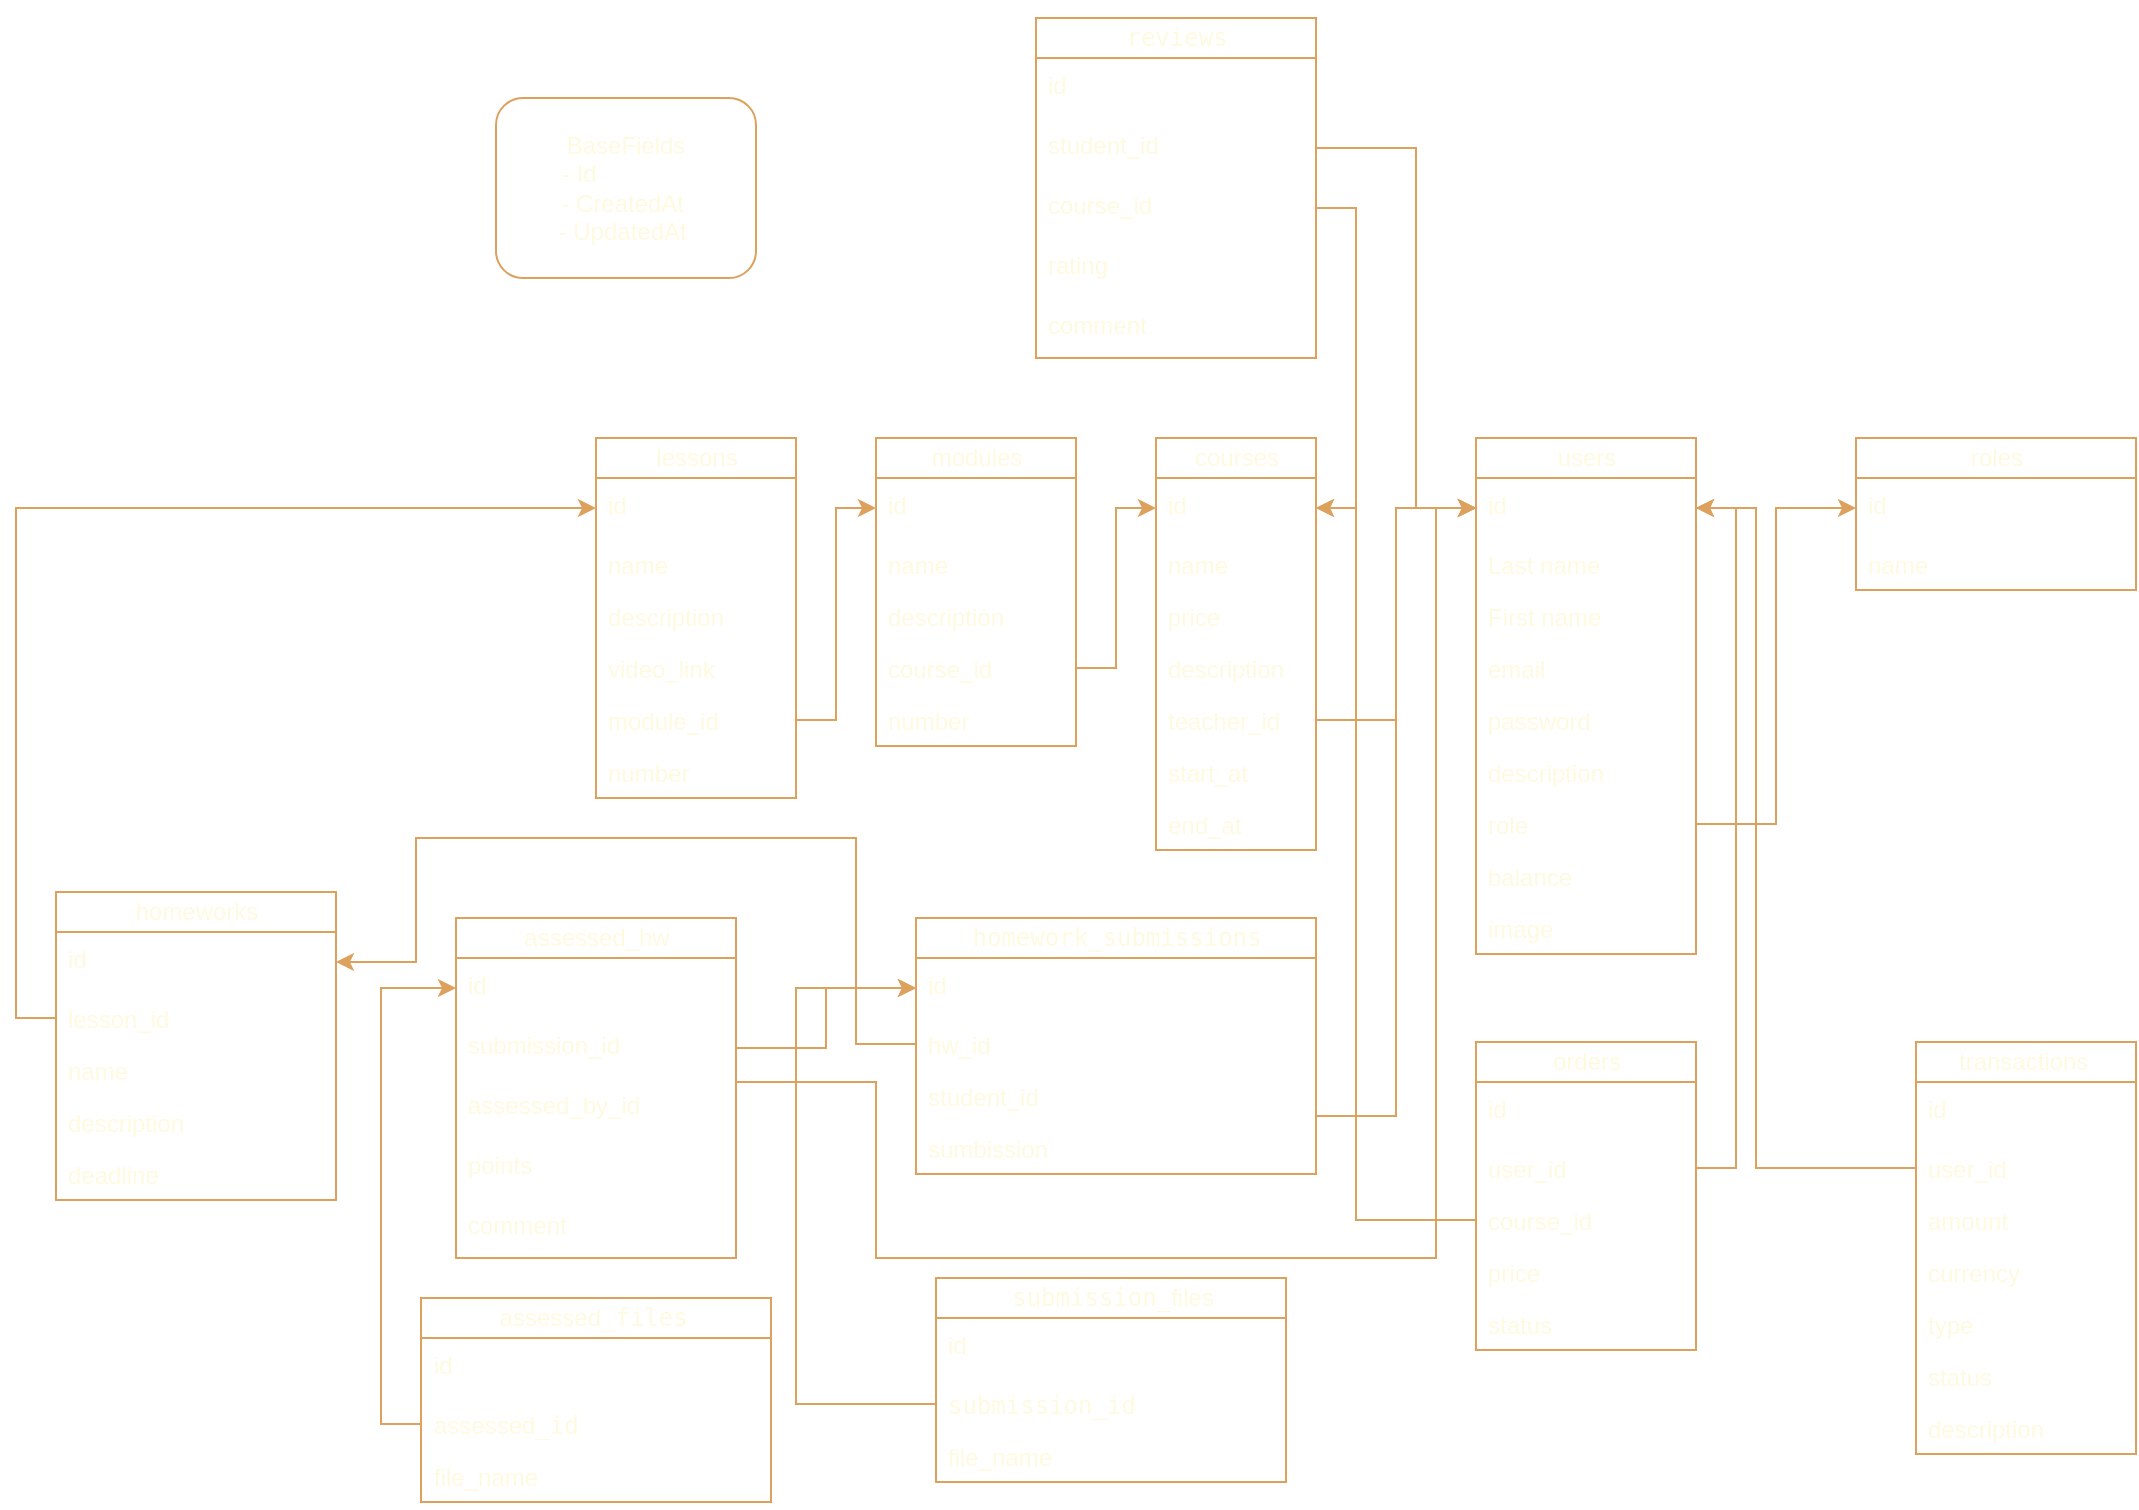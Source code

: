 <mxfile version="27.0.5">
  <diagram name="Страница — 1" id="Rzo609bJXDnjy802Scov">
    <mxGraphModel dx="1426" dy="849" grid="1" gridSize="10" guides="1" tooltips="1" connect="1" arrows="1" fold="1" page="1" pageScale="1" pageWidth="3300" pageHeight="4681" background="none" math="0" shadow="0">
      <root>
        <mxCell id="0" />
        <mxCell id="1" parent="0" />
        <mxCell id="jODI6DHRUSTKKwbDd7Hk-31" value="users" style="swimlane;fontStyle=0;childLayout=stackLayout;horizontal=1;startSize=20;fillColor=none;horizontalStack=0;resizeParent=1;resizeParentMax=0;resizeLast=0;collapsible=1;marginBottom=0;html=1;labelBackgroundColor=none;strokeColor=#DDA15E;fontColor=#FEFAE0;" parent="1" vertex="1">
          <mxGeometry x="830" y="270" width="110" height="258" as="geometry" />
        </mxCell>
        <mxCell id="jODI6DHRUSTKKwbDd7Hk-48" value="id" style="text;strokeColor=none;fillColor=none;align=left;verticalAlign=top;spacingLeft=4;spacingRight=4;overflow=hidden;rotatable=0;points=[[0,0.5],[1,0.5]];portConstraint=eastwest;whiteSpace=wrap;html=1;labelBackgroundColor=none;fontColor=#FEFAE0;" parent="jODI6DHRUSTKKwbDd7Hk-31" vertex="1">
          <mxGeometry y="20" width="110" height="30" as="geometry" />
        </mxCell>
        <mxCell id="jODI6DHRUSTKKwbDd7Hk-33" value="Last name" style="text;strokeColor=none;fillColor=none;align=left;verticalAlign=top;spacingLeft=4;spacingRight=4;overflow=hidden;rotatable=0;points=[[0,0.5],[1,0.5]];portConstraint=eastwest;whiteSpace=wrap;html=1;labelBackgroundColor=none;fontColor=#FEFAE0;" parent="jODI6DHRUSTKKwbDd7Hk-31" vertex="1">
          <mxGeometry y="50" width="110" height="26" as="geometry" />
        </mxCell>
        <mxCell id="jODI6DHRUSTKKwbDd7Hk-32" value="First name" style="text;strokeColor=none;fillColor=none;align=left;verticalAlign=top;spacingLeft=4;spacingRight=4;overflow=hidden;rotatable=0;points=[[0,0.5],[1,0.5]];portConstraint=eastwest;whiteSpace=wrap;html=1;labelBackgroundColor=none;fontColor=#FEFAE0;" parent="jODI6DHRUSTKKwbDd7Hk-31" vertex="1">
          <mxGeometry y="76" width="110" height="26" as="geometry" />
        </mxCell>
        <mxCell id="jODI6DHRUSTKKwbDd7Hk-43" value="email" style="text;strokeColor=none;fillColor=none;align=left;verticalAlign=top;spacingLeft=4;spacingRight=4;overflow=hidden;rotatable=0;points=[[0,0.5],[1,0.5]];portConstraint=eastwest;whiteSpace=wrap;html=1;labelBackgroundColor=none;fontColor=#FEFAE0;" parent="jODI6DHRUSTKKwbDd7Hk-31" vertex="1">
          <mxGeometry y="102" width="110" height="26" as="geometry" />
        </mxCell>
        <mxCell id="jODI6DHRUSTKKwbDd7Hk-44" value="password" style="text;strokeColor=none;fillColor=none;align=left;verticalAlign=top;spacingLeft=4;spacingRight=4;overflow=hidden;rotatable=0;points=[[0,0.5],[1,0.5]];portConstraint=eastwest;whiteSpace=wrap;html=1;labelBackgroundColor=none;fontColor=#FEFAE0;" parent="jODI6DHRUSTKKwbDd7Hk-31" vertex="1">
          <mxGeometry y="128" width="110" height="26" as="geometry" />
        </mxCell>
        <mxCell id="jODI6DHRUSTKKwbDd7Hk-34" value="description" style="text;strokeColor=none;fillColor=none;align=left;verticalAlign=top;spacingLeft=4;spacingRight=4;overflow=hidden;rotatable=0;points=[[0,0.5],[1,0.5]];portConstraint=eastwest;whiteSpace=wrap;html=1;labelBackgroundColor=none;fontColor=#FEFAE0;" parent="jODI6DHRUSTKKwbDd7Hk-31" vertex="1">
          <mxGeometry y="154" width="110" height="26" as="geometry" />
        </mxCell>
        <mxCell id="jODI6DHRUSTKKwbDd7Hk-76" value="role" style="text;strokeColor=none;fillColor=none;align=left;verticalAlign=top;spacingLeft=4;spacingRight=4;overflow=hidden;rotatable=0;points=[[0,0.5],[1,0.5]];portConstraint=eastwest;whiteSpace=wrap;html=1;labelBackgroundColor=none;fontColor=#FEFAE0;" parent="jODI6DHRUSTKKwbDd7Hk-31" vertex="1">
          <mxGeometry y="180" width="110" height="26" as="geometry" />
        </mxCell>
        <mxCell id="6q7gE1WlEavFfcoU3s-2-2" value="balance" style="text;strokeColor=none;fillColor=none;align=left;verticalAlign=top;spacingLeft=4;spacingRight=4;overflow=hidden;rotatable=0;points=[[0,0.5],[1,0.5]];portConstraint=eastwest;whiteSpace=wrap;html=1;labelBackgroundColor=none;fontColor=#FEFAE0;" vertex="1" parent="jODI6DHRUSTKKwbDd7Hk-31">
          <mxGeometry y="206" width="110" height="26" as="geometry" />
        </mxCell>
        <mxCell id="jODI6DHRUSTKKwbDd7Hk-35" value="image" style="text;strokeColor=none;fillColor=none;align=left;verticalAlign=top;spacingLeft=4;spacingRight=4;overflow=hidden;rotatable=0;points=[[0,0.5],[1,0.5]];portConstraint=eastwest;whiteSpace=wrap;html=1;labelBackgroundColor=none;fontColor=#FEFAE0;" parent="jODI6DHRUSTKKwbDd7Hk-31" vertex="1">
          <mxGeometry y="232" width="110" height="26" as="geometry" />
        </mxCell>
        <mxCell id="jODI6DHRUSTKKwbDd7Hk-50" value="courses" style="swimlane;fontStyle=0;childLayout=stackLayout;horizontal=1;startSize=20;fillColor=none;horizontalStack=0;resizeParent=1;resizeParentMax=0;resizeLast=0;collapsible=1;marginBottom=0;html=1;labelBackgroundColor=none;strokeColor=#DDA15E;fontColor=#FEFAE0;" parent="1" vertex="1">
          <mxGeometry x="670" y="270" width="80" height="206" as="geometry" />
        </mxCell>
        <mxCell id="jODI6DHRUSTKKwbDd7Hk-51" value="id" style="text;strokeColor=none;fillColor=none;align=left;verticalAlign=top;spacingLeft=4;spacingRight=4;overflow=hidden;rotatable=0;points=[[0,0.5],[1,0.5]];portConstraint=eastwest;whiteSpace=wrap;html=1;labelBackgroundColor=none;fontColor=#FEFAE0;" parent="jODI6DHRUSTKKwbDd7Hk-50" vertex="1">
          <mxGeometry y="20" width="80" height="30" as="geometry" />
        </mxCell>
        <mxCell id="jODI6DHRUSTKKwbDd7Hk-67" value="name" style="text;strokeColor=none;fillColor=none;align=left;verticalAlign=top;spacingLeft=4;spacingRight=4;overflow=hidden;rotatable=0;points=[[0,0.5],[1,0.5]];portConstraint=eastwest;whiteSpace=wrap;html=1;labelBackgroundColor=none;fontColor=#FEFAE0;" parent="jODI6DHRUSTKKwbDd7Hk-50" vertex="1">
          <mxGeometry y="50" width="80" height="26" as="geometry" />
        </mxCell>
        <mxCell id="jODI6DHRUSTKKwbDd7Hk-66" value="price" style="text;strokeColor=none;fillColor=none;align=left;verticalAlign=top;spacingLeft=4;spacingRight=4;overflow=hidden;rotatable=0;points=[[0,0.5],[1,0.5]];portConstraint=eastwest;whiteSpace=wrap;html=1;labelBackgroundColor=none;fontColor=#FEFAE0;" parent="jODI6DHRUSTKKwbDd7Hk-50" vertex="1">
          <mxGeometry y="76" width="80" height="26" as="geometry" />
        </mxCell>
        <mxCell id="jODI6DHRUSTKKwbDd7Hk-77" value="description" style="text;strokeColor=none;fillColor=none;align=left;verticalAlign=top;spacingLeft=4;spacingRight=4;overflow=hidden;rotatable=0;points=[[0,0.5],[1,0.5]];portConstraint=eastwest;whiteSpace=wrap;html=1;labelBackgroundColor=none;fontColor=#FEFAE0;" parent="jODI6DHRUSTKKwbDd7Hk-50" vertex="1">
          <mxGeometry y="102" width="80" height="26" as="geometry" />
        </mxCell>
        <mxCell id="jODI6DHRUSTKKwbDd7Hk-68" value="teacher_id" style="text;strokeColor=none;fillColor=none;align=left;verticalAlign=top;spacingLeft=4;spacingRight=4;overflow=hidden;rotatable=0;points=[[0,0.5],[1,0.5]];portConstraint=eastwest;whiteSpace=wrap;html=1;labelBackgroundColor=none;fontColor=#FEFAE0;" parent="jODI6DHRUSTKKwbDd7Hk-50" vertex="1">
          <mxGeometry y="128" width="80" height="26" as="geometry" />
        </mxCell>
        <mxCell id="jODI6DHRUSTKKwbDd7Hk-128" value="start_at" style="text;strokeColor=none;fillColor=none;align=left;verticalAlign=top;spacingLeft=4;spacingRight=4;overflow=hidden;rotatable=0;points=[[0,0.5],[1,0.5]];portConstraint=eastwest;whiteSpace=wrap;html=1;labelBackgroundColor=none;fontColor=#FEFAE0;" parent="jODI6DHRUSTKKwbDd7Hk-50" vertex="1">
          <mxGeometry y="154" width="80" height="26" as="geometry" />
        </mxCell>
        <mxCell id="jODI6DHRUSTKKwbDd7Hk-129" value="end_at" style="text;strokeColor=none;fillColor=none;align=left;verticalAlign=top;spacingLeft=4;spacingRight=4;overflow=hidden;rotatable=0;points=[[0,0.5],[1,0.5]];portConstraint=eastwest;whiteSpace=wrap;html=1;labelBackgroundColor=none;fontColor=#FEFAE0;" parent="jODI6DHRUSTKKwbDd7Hk-50" vertex="1">
          <mxGeometry y="180" width="80" height="26" as="geometry" />
        </mxCell>
        <mxCell id="jODI6DHRUSTKKwbDd7Hk-59" value="assessed_hw" style="swimlane;fontStyle=0;childLayout=stackLayout;horizontal=1;startSize=20;fillColor=none;horizontalStack=0;resizeParent=1;resizeParentMax=0;resizeLast=0;collapsible=1;marginBottom=0;html=1;labelBackgroundColor=none;strokeColor=#DDA15E;fontColor=#FEFAE0;" parent="1" vertex="1">
          <mxGeometry x="320" y="510" width="140" height="170" as="geometry" />
        </mxCell>
        <mxCell id="jODI6DHRUSTKKwbDd7Hk-60" value="id" style="text;strokeColor=none;fillColor=none;align=left;verticalAlign=top;spacingLeft=4;spacingRight=4;overflow=hidden;rotatable=0;points=[[0,0.5],[1,0.5]];portConstraint=eastwest;whiteSpace=wrap;html=1;labelBackgroundColor=none;fontColor=#FEFAE0;" parent="jODI6DHRUSTKKwbDd7Hk-59" vertex="1">
          <mxGeometry y="20" width="140" height="30" as="geometry" />
        </mxCell>
        <mxCell id="jODI6DHRUSTKKwbDd7Hk-122" value="submission_id" style="text;strokeColor=none;fillColor=none;align=left;verticalAlign=top;spacingLeft=4;spacingRight=4;overflow=hidden;rotatable=0;points=[[0,0.5],[1,0.5]];portConstraint=eastwest;whiteSpace=wrap;html=1;labelBackgroundColor=none;fontColor=#FEFAE0;" parent="jODI6DHRUSTKKwbDd7Hk-59" vertex="1">
          <mxGeometry y="50" width="140" height="30" as="geometry" />
        </mxCell>
        <mxCell id="jODI6DHRUSTKKwbDd7Hk-123" value="assessed_by_id" style="text;strokeColor=none;fillColor=none;align=left;verticalAlign=top;spacingLeft=4;spacingRight=4;overflow=hidden;rotatable=0;points=[[0,0.5],[1,0.5]];portConstraint=eastwest;whiteSpace=wrap;html=1;labelBackgroundColor=none;fontColor=#FEFAE0;" parent="jODI6DHRUSTKKwbDd7Hk-59" vertex="1">
          <mxGeometry y="80" width="140" height="30" as="geometry" />
        </mxCell>
        <mxCell id="jODI6DHRUSTKKwbDd7Hk-124" value="points" style="text;strokeColor=none;fillColor=none;align=left;verticalAlign=top;spacingLeft=4;spacingRight=4;overflow=hidden;rotatable=0;points=[[0,0.5],[1,0.5]];portConstraint=eastwest;whiteSpace=wrap;html=1;labelBackgroundColor=none;fontColor=#FEFAE0;" parent="jODI6DHRUSTKKwbDd7Hk-59" vertex="1">
          <mxGeometry y="110" width="140" height="30" as="geometry" />
        </mxCell>
        <mxCell id="jODI6DHRUSTKKwbDd7Hk-125" value="comment" style="text;strokeColor=none;fillColor=none;align=left;verticalAlign=top;spacingLeft=4;spacingRight=4;overflow=hidden;rotatable=0;points=[[0,0.5],[1,0.5]];portConstraint=eastwest;whiteSpace=wrap;html=1;labelBackgroundColor=none;fontColor=#FEFAE0;" parent="jODI6DHRUSTKKwbDd7Hk-59" vertex="1">
          <mxGeometry y="140" width="140" height="30" as="geometry" />
        </mxCell>
        <mxCell id="jODI6DHRUSTKKwbDd7Hk-78" value="modules" style="swimlane;fontStyle=0;childLayout=stackLayout;horizontal=1;startSize=20;fillColor=none;horizontalStack=0;resizeParent=1;resizeParentMax=0;resizeLast=0;collapsible=1;marginBottom=0;html=1;labelBackgroundColor=none;strokeColor=#DDA15E;fontColor=#FEFAE0;" parent="1" vertex="1">
          <mxGeometry x="530" y="270" width="100" height="154" as="geometry" />
        </mxCell>
        <mxCell id="jODI6DHRUSTKKwbDd7Hk-79" value="id" style="text;strokeColor=none;fillColor=none;align=left;verticalAlign=top;spacingLeft=4;spacingRight=4;overflow=hidden;rotatable=0;points=[[0,0.5],[1,0.5]];portConstraint=eastwest;whiteSpace=wrap;html=1;labelBackgroundColor=none;fontColor=#FEFAE0;" parent="jODI6DHRUSTKKwbDd7Hk-78" vertex="1">
          <mxGeometry y="20" width="100" height="30" as="geometry" />
        </mxCell>
        <mxCell id="jODI6DHRUSTKKwbDd7Hk-75" value="name" style="text;strokeColor=none;fillColor=none;align=left;verticalAlign=top;spacingLeft=4;spacingRight=4;overflow=hidden;rotatable=0;points=[[0,0.5],[1,0.5]];portConstraint=eastwest;whiteSpace=wrap;html=1;labelBackgroundColor=none;fontColor=#FEFAE0;" parent="jODI6DHRUSTKKwbDd7Hk-78" vertex="1">
          <mxGeometry y="50" width="100" height="26" as="geometry" />
        </mxCell>
        <mxCell id="jODI6DHRUSTKKwbDd7Hk-84" value="description" style="text;strokeColor=none;fillColor=none;align=left;verticalAlign=top;spacingLeft=4;spacingRight=4;overflow=hidden;rotatable=0;points=[[0,0.5],[1,0.5]];portConstraint=eastwest;whiteSpace=wrap;html=1;labelBackgroundColor=none;fontColor=#FEFAE0;" parent="jODI6DHRUSTKKwbDd7Hk-78" vertex="1">
          <mxGeometry y="76" width="100" height="26" as="geometry" />
        </mxCell>
        <mxCell id="jODI6DHRUSTKKwbDd7Hk-74" value="course_id" style="text;strokeColor=none;fillColor=none;align=left;verticalAlign=top;spacingLeft=4;spacingRight=4;overflow=hidden;rotatable=0;points=[[0,0.5],[1,0.5]];portConstraint=eastwest;whiteSpace=wrap;html=1;labelBackgroundColor=none;fontColor=#FEFAE0;" parent="jODI6DHRUSTKKwbDd7Hk-78" vertex="1">
          <mxGeometry y="102" width="100" height="26" as="geometry" />
        </mxCell>
        <mxCell id="jODI6DHRUSTKKwbDd7Hk-65" value="number" style="text;strokeColor=none;fillColor=none;align=left;verticalAlign=top;spacingLeft=4;spacingRight=4;overflow=hidden;rotatable=0;points=[[0,0.5],[1,0.5]];portConstraint=eastwest;whiteSpace=wrap;html=1;labelBackgroundColor=none;fontColor=#FEFAE0;" parent="jODI6DHRUSTKKwbDd7Hk-78" vertex="1">
          <mxGeometry y="128" width="100" height="26" as="geometry" />
        </mxCell>
        <mxCell id="jODI6DHRUSTKKwbDd7Hk-82" value="orders" style="swimlane;fontStyle=0;childLayout=stackLayout;horizontal=1;startSize=20;fillColor=none;horizontalStack=0;resizeParent=1;resizeParentMax=0;resizeLast=0;collapsible=1;marginBottom=0;html=1;labelBackgroundColor=none;strokeColor=#DDA15E;fontColor=#FEFAE0;" parent="1" vertex="1">
          <mxGeometry x="830" y="572" width="110" height="154" as="geometry" />
        </mxCell>
        <mxCell id="jODI6DHRUSTKKwbDd7Hk-83" value="id" style="text;strokeColor=none;fillColor=none;align=left;verticalAlign=top;spacingLeft=4;spacingRight=4;overflow=hidden;rotatable=0;points=[[0,0.5],[1,0.5]];portConstraint=eastwest;whiteSpace=wrap;html=1;labelBackgroundColor=none;fontColor=#FEFAE0;" parent="jODI6DHRUSTKKwbDd7Hk-82" vertex="1">
          <mxGeometry y="20" width="110" height="30" as="geometry" />
        </mxCell>
        <mxCell id="jODI6DHRUSTKKwbDd7Hk-62" value="user_id" style="text;strokeColor=none;fillColor=none;align=left;verticalAlign=top;spacingLeft=4;spacingRight=4;overflow=hidden;rotatable=0;points=[[0,0.5],[1,0.5]];portConstraint=eastwest;whiteSpace=wrap;html=1;labelBackgroundColor=none;fontColor=#FEFAE0;" parent="jODI6DHRUSTKKwbDd7Hk-82" vertex="1">
          <mxGeometry y="50" width="110" height="26" as="geometry" />
        </mxCell>
        <mxCell id="6q7gE1WlEavFfcoU3s-2-28" value="course_id" style="text;strokeColor=none;fillColor=none;align=left;verticalAlign=top;spacingLeft=4;spacingRight=4;overflow=hidden;rotatable=0;points=[[0,0.5],[1,0.5]];portConstraint=eastwest;whiteSpace=wrap;html=1;labelBackgroundColor=none;fontColor=#FEFAE0;" vertex="1" parent="jODI6DHRUSTKKwbDd7Hk-82">
          <mxGeometry y="76" width="110" height="26" as="geometry" />
        </mxCell>
        <mxCell id="jODI6DHRUSTKKwbDd7Hk-69" value="price" style="text;strokeColor=none;fillColor=none;align=left;verticalAlign=top;spacingLeft=4;spacingRight=4;overflow=hidden;rotatable=0;points=[[0,0.5],[1,0.5]];portConstraint=eastwest;whiteSpace=wrap;html=1;labelBackgroundColor=none;fontColor=#FEFAE0;" parent="jODI6DHRUSTKKwbDd7Hk-82" vertex="1">
          <mxGeometry y="102" width="110" height="26" as="geometry" />
        </mxCell>
        <mxCell id="6q7gE1WlEavFfcoU3s-2-29" value="status" style="text;strokeColor=none;fillColor=none;align=left;verticalAlign=top;spacingLeft=4;spacingRight=4;overflow=hidden;rotatable=0;points=[[0,0.5],[1,0.5]];portConstraint=eastwest;whiteSpace=wrap;html=1;labelBackgroundColor=none;fontColor=#FEFAE0;" vertex="1" parent="jODI6DHRUSTKKwbDd7Hk-82">
          <mxGeometry y="128" width="110" height="26" as="geometry" />
        </mxCell>
        <mxCell id="jODI6DHRUSTKKwbDd7Hk-85" value="lessons" style="swimlane;fontStyle=0;childLayout=stackLayout;horizontal=1;startSize=20;fillColor=none;horizontalStack=0;resizeParent=1;resizeParentMax=0;resizeLast=0;collapsible=1;marginBottom=0;html=1;labelBackgroundColor=none;strokeColor=#DDA15E;fontColor=#FEFAE0;" parent="1" vertex="1">
          <mxGeometry x="390" y="270" width="100" height="180" as="geometry" />
        </mxCell>
        <mxCell id="jODI6DHRUSTKKwbDd7Hk-86" value="id" style="text;strokeColor=none;fillColor=none;align=left;verticalAlign=top;spacingLeft=4;spacingRight=4;overflow=hidden;rotatable=0;points=[[0,0.5],[1,0.5]];portConstraint=eastwest;whiteSpace=wrap;html=1;labelBackgroundColor=none;fontColor=#FEFAE0;" parent="jODI6DHRUSTKKwbDd7Hk-85" vertex="1">
          <mxGeometry y="20" width="100" height="30" as="geometry" />
        </mxCell>
        <mxCell id="jODI6DHRUSTKKwbDd7Hk-64" value="name" style="text;strokeColor=none;fillColor=none;align=left;verticalAlign=top;spacingLeft=4;spacingRight=4;overflow=hidden;rotatable=0;points=[[0,0.5],[1,0.5]];portConstraint=eastwest;whiteSpace=wrap;html=1;labelBackgroundColor=none;fontColor=#FEFAE0;" parent="jODI6DHRUSTKKwbDd7Hk-85" vertex="1">
          <mxGeometry y="50" width="100" height="26" as="geometry" />
        </mxCell>
        <mxCell id="jODI6DHRUSTKKwbDd7Hk-73" value="description" style="text;strokeColor=none;fillColor=none;align=left;verticalAlign=top;spacingLeft=4;spacingRight=4;overflow=hidden;rotatable=0;points=[[0,0.5],[1,0.5]];portConstraint=eastwest;whiteSpace=wrap;html=1;labelBackgroundColor=none;fontColor=#FEFAE0;" parent="jODI6DHRUSTKKwbDd7Hk-85" vertex="1">
          <mxGeometry y="76" width="100" height="26" as="geometry" />
        </mxCell>
        <mxCell id="jODI6DHRUSTKKwbDd7Hk-70" value="video_link" style="text;strokeColor=none;fillColor=none;align=left;verticalAlign=top;spacingLeft=4;spacingRight=4;overflow=hidden;rotatable=0;points=[[0,0.5],[1,0.5]];portConstraint=eastwest;whiteSpace=wrap;html=1;labelBackgroundColor=none;fontColor=#FEFAE0;" parent="jODI6DHRUSTKKwbDd7Hk-85" vertex="1">
          <mxGeometry y="102" width="100" height="26" as="geometry" />
        </mxCell>
        <mxCell id="jODI6DHRUSTKKwbDd7Hk-63" value="module_id" style="text;strokeColor=none;fillColor=none;align=left;verticalAlign=top;spacingLeft=4;spacingRight=4;overflow=hidden;rotatable=0;points=[[0,0.5],[1,0.5]];portConstraint=eastwest;whiteSpace=wrap;html=1;labelBackgroundColor=none;fontColor=#FEFAE0;" parent="jODI6DHRUSTKKwbDd7Hk-85" vertex="1">
          <mxGeometry y="128" width="100" height="26" as="geometry" />
        </mxCell>
        <mxCell id="jODI6DHRUSTKKwbDd7Hk-138" value="number" style="text;strokeColor=none;fillColor=none;align=left;verticalAlign=top;spacingLeft=4;spacingRight=4;overflow=hidden;rotatable=0;points=[[0,0.5],[1,0.5]];portConstraint=eastwest;whiteSpace=wrap;html=1;labelBackgroundColor=none;fontColor=#FEFAE0;" parent="jODI6DHRUSTKKwbDd7Hk-85" vertex="1">
          <mxGeometry y="154" width="100" height="26" as="geometry" />
        </mxCell>
        <mxCell id="jODI6DHRUSTKKwbDd7Hk-87" value="roles" style="swimlane;fontStyle=0;childLayout=stackLayout;horizontal=1;startSize=20;fillColor=none;horizontalStack=0;resizeParent=1;resizeParentMax=0;resizeLast=0;collapsible=1;marginBottom=0;html=1;labelBackgroundColor=none;strokeColor=#DDA15E;fontColor=#FEFAE0;" parent="1" vertex="1">
          <mxGeometry x="1020" y="270" width="140" height="76" as="geometry" />
        </mxCell>
        <mxCell id="jODI6DHRUSTKKwbDd7Hk-88" value="id" style="text;strokeColor=none;fillColor=none;align=left;verticalAlign=top;spacingLeft=4;spacingRight=4;overflow=hidden;rotatable=0;points=[[0,0.5],[1,0.5]];portConstraint=eastwest;whiteSpace=wrap;html=1;labelBackgroundColor=none;fontColor=#FEFAE0;" parent="jODI6DHRUSTKKwbDd7Hk-87" vertex="1">
          <mxGeometry y="20" width="140" height="30" as="geometry" />
        </mxCell>
        <mxCell id="jODI6DHRUSTKKwbDd7Hk-72" value="name" style="text;strokeColor=none;fillColor=none;align=left;verticalAlign=top;spacingLeft=4;spacingRight=4;overflow=hidden;rotatable=0;points=[[0,0.5],[1,0.5]];portConstraint=eastwest;whiteSpace=wrap;html=1;labelBackgroundColor=none;fontColor=#FEFAE0;" parent="jODI6DHRUSTKKwbDd7Hk-87" vertex="1">
          <mxGeometry y="50" width="140" height="26" as="geometry" />
        </mxCell>
        <mxCell id="jODI6DHRUSTKKwbDd7Hk-98" value="homeworks" style="swimlane;fontStyle=0;childLayout=stackLayout;horizontal=1;startSize=20;fillColor=none;horizontalStack=0;resizeParent=1;resizeParentMax=0;resizeLast=0;collapsible=1;marginBottom=0;html=1;labelBackgroundColor=none;strokeColor=#DDA15E;fontColor=#FEFAE0;" parent="1" vertex="1">
          <mxGeometry x="120" y="497" width="140" height="154" as="geometry" />
        </mxCell>
        <mxCell id="jODI6DHRUSTKKwbDd7Hk-99" value="id" style="text;strokeColor=none;fillColor=none;align=left;verticalAlign=top;spacingLeft=4;spacingRight=4;overflow=hidden;rotatable=0;points=[[0,0.5],[1,0.5]];portConstraint=eastwest;whiteSpace=wrap;html=1;labelBackgroundColor=none;fontColor=#FEFAE0;" parent="jODI6DHRUSTKKwbDd7Hk-98" vertex="1">
          <mxGeometry y="20" width="140" height="30" as="geometry" />
        </mxCell>
        <mxCell id="jODI6DHRUSTKKwbDd7Hk-96" value="lesson_id" style="text;strokeColor=none;fillColor=none;align=left;verticalAlign=top;spacingLeft=4;spacingRight=4;overflow=hidden;rotatable=0;points=[[0,0.5],[1,0.5]];portConstraint=eastwest;whiteSpace=wrap;html=1;labelBackgroundColor=none;fontColor=#FEFAE0;" parent="jODI6DHRUSTKKwbDd7Hk-98" vertex="1">
          <mxGeometry y="50" width="140" height="26" as="geometry" />
        </mxCell>
        <mxCell id="jODI6DHRUSTKKwbDd7Hk-93" value="name" style="text;strokeColor=none;fillColor=none;align=left;verticalAlign=top;spacingLeft=4;spacingRight=4;overflow=hidden;rotatable=0;points=[[0,0.5],[1,0.5]];portConstraint=eastwest;whiteSpace=wrap;html=1;labelBackgroundColor=none;fontColor=#FEFAE0;" parent="jODI6DHRUSTKKwbDd7Hk-98" vertex="1">
          <mxGeometry y="76" width="140" height="26" as="geometry" />
        </mxCell>
        <mxCell id="jODI6DHRUSTKKwbDd7Hk-95" value="description" style="text;strokeColor=none;fillColor=none;align=left;verticalAlign=top;spacingLeft=4;spacingRight=4;overflow=hidden;rotatable=0;points=[[0,0.5],[1,0.5]];portConstraint=eastwest;whiteSpace=wrap;html=1;labelBackgroundColor=none;fontColor=#FEFAE0;" parent="jODI6DHRUSTKKwbDd7Hk-98" vertex="1">
          <mxGeometry y="102" width="140" height="26" as="geometry" />
        </mxCell>
        <mxCell id="jODI6DHRUSTKKwbDd7Hk-94" value="deadline" style="text;strokeColor=none;fillColor=none;align=left;verticalAlign=top;spacingLeft=4;spacingRight=4;overflow=hidden;rotatable=0;points=[[0,0.5],[1,0.5]];portConstraint=eastwest;whiteSpace=wrap;html=1;labelBackgroundColor=none;fontColor=#FEFAE0;" parent="jODI6DHRUSTKKwbDd7Hk-98" vertex="1">
          <mxGeometry y="128" width="140" height="26" as="geometry" />
        </mxCell>
        <mxCell id="jODI6DHRUSTKKwbDd7Hk-100" value="&lt;code data-end=&quot;1954&quot; data-start=&quot;1932&quot;&gt;homework_submissions&lt;/code&gt;" style="swimlane;fontStyle=0;childLayout=stackLayout;horizontal=1;startSize=20;fillColor=none;horizontalStack=0;resizeParent=1;resizeParentMax=0;resizeLast=0;collapsible=1;marginBottom=0;html=1;labelBackgroundColor=none;strokeColor=#DDA15E;fontColor=#FEFAE0;" parent="1" vertex="1">
          <mxGeometry x="550" y="510" width="200" height="128" as="geometry" />
        </mxCell>
        <mxCell id="jODI6DHRUSTKKwbDd7Hk-101" value="id" style="text;strokeColor=none;fillColor=none;align=left;verticalAlign=top;spacingLeft=4;spacingRight=4;overflow=hidden;rotatable=0;points=[[0,0.5],[1,0.5]];portConstraint=eastwest;whiteSpace=wrap;html=1;labelBackgroundColor=none;fontColor=#FEFAE0;" parent="jODI6DHRUSTKKwbDd7Hk-100" vertex="1">
          <mxGeometry y="20" width="200" height="30" as="geometry" />
        </mxCell>
        <mxCell id="jODI6DHRUSTKKwbDd7Hk-92" value="hw_id" style="text;strokeColor=none;fillColor=none;align=left;verticalAlign=top;spacingLeft=4;spacingRight=4;overflow=hidden;rotatable=0;points=[[0,0.5],[1,0.5]];portConstraint=eastwest;whiteSpace=wrap;html=1;labelBackgroundColor=none;fontColor=#FEFAE0;" parent="jODI6DHRUSTKKwbDd7Hk-100" vertex="1">
          <mxGeometry y="50" width="200" height="26" as="geometry" />
        </mxCell>
        <mxCell id="jODI6DHRUSTKKwbDd7Hk-61" value="student_id" style="text;strokeColor=none;fillColor=none;align=left;verticalAlign=top;spacingLeft=4;spacingRight=4;overflow=hidden;rotatable=0;points=[[0,0.5],[1,0.5]];portConstraint=eastwest;whiteSpace=wrap;html=1;labelBackgroundColor=none;fontColor=#FEFAE0;" parent="jODI6DHRUSTKKwbDd7Hk-100" vertex="1">
          <mxGeometry y="76" width="200" height="26" as="geometry" />
        </mxCell>
        <mxCell id="jODI6DHRUSTKKwbDd7Hk-117" value="sumbission" style="text;strokeColor=none;fillColor=none;align=left;verticalAlign=top;spacingLeft=4;spacingRight=4;overflow=hidden;rotatable=0;points=[[0,0.5],[1,0.5]];portConstraint=eastwest;whiteSpace=wrap;html=1;labelBackgroundColor=none;fontColor=#FEFAE0;" parent="jODI6DHRUSTKKwbDd7Hk-100" vertex="1">
          <mxGeometry y="102" width="200" height="26" as="geometry" />
        </mxCell>
        <mxCell id="jODI6DHRUSTKKwbDd7Hk-103" style="edgeStyle=orthogonalEdgeStyle;rounded=0;orthogonalLoop=1;jettySize=auto;html=1;entryX=0;entryY=0.5;entryDx=0;entryDy=0;strokeColor=#DDA15E;fontColor=default;fillColor=#BC6C25;labelBackgroundColor=none;" parent="1" source="jODI6DHRUSTKKwbDd7Hk-68" target="jODI6DHRUSTKKwbDd7Hk-48" edge="1">
          <mxGeometry relative="1" as="geometry" />
        </mxCell>
        <mxCell id="jODI6DHRUSTKKwbDd7Hk-104" style="edgeStyle=orthogonalEdgeStyle;rounded=0;orthogonalLoop=1;jettySize=auto;html=1;entryX=0;entryY=0.5;entryDx=0;entryDy=0;strokeColor=#DDA15E;fontColor=default;fillColor=#BC6C25;labelBackgroundColor=none;" parent="1" source="jODI6DHRUSTKKwbDd7Hk-74" target="jODI6DHRUSTKKwbDd7Hk-51" edge="1">
          <mxGeometry relative="1" as="geometry" />
        </mxCell>
        <mxCell id="jODI6DHRUSTKKwbDd7Hk-105" style="edgeStyle=orthogonalEdgeStyle;rounded=0;orthogonalLoop=1;jettySize=auto;html=1;entryX=0;entryY=0.5;entryDx=0;entryDy=0;strokeColor=#DDA15E;fontColor=default;fillColor=#BC6C25;labelBackgroundColor=none;" parent="1" source="jODI6DHRUSTKKwbDd7Hk-63" target="jODI6DHRUSTKKwbDd7Hk-79" edge="1">
          <mxGeometry relative="1" as="geometry" />
        </mxCell>
        <mxCell id="jODI6DHRUSTKKwbDd7Hk-106" style="edgeStyle=orthogonalEdgeStyle;rounded=0;orthogonalLoop=1;jettySize=auto;html=1;exitX=0;exitY=0.5;exitDx=0;exitDy=0;entryX=0;entryY=0.5;entryDx=0;entryDy=0;strokeColor=#DDA15E;fontColor=default;fillColor=#BC6C25;labelBackgroundColor=none;" parent="1" source="jODI6DHRUSTKKwbDd7Hk-96" target="jODI6DHRUSTKKwbDd7Hk-86" edge="1">
          <mxGeometry relative="1" as="geometry" />
        </mxCell>
        <mxCell id="jODI6DHRUSTKKwbDd7Hk-107" style="edgeStyle=orthogonalEdgeStyle;rounded=0;orthogonalLoop=1;jettySize=auto;html=1;exitX=0;exitY=0.5;exitDx=0;exitDy=0;entryX=1;entryY=0.5;entryDx=0;entryDy=0;strokeColor=#DDA15E;fontColor=default;fillColor=#BC6C25;labelBackgroundColor=none;" parent="1" source="jODI6DHRUSTKKwbDd7Hk-92" target="jODI6DHRUSTKKwbDd7Hk-99" edge="1">
          <mxGeometry relative="1" as="geometry">
            <Array as="points">
              <mxPoint x="520" y="573" />
              <mxPoint x="520" y="470" />
              <mxPoint x="300" y="470" />
              <mxPoint x="300" y="532" />
            </Array>
          </mxGeometry>
        </mxCell>
        <mxCell id="jODI6DHRUSTKKwbDd7Hk-108" style="edgeStyle=orthogonalEdgeStyle;rounded=0;orthogonalLoop=1;jettySize=auto;html=1;entryX=0;entryY=0.5;entryDx=0;entryDy=0;strokeColor=#DDA15E;fontColor=default;fillColor=#BC6C25;labelBackgroundColor=none;" parent="1" source="jODI6DHRUSTKKwbDd7Hk-61" target="jODI6DHRUSTKKwbDd7Hk-48" edge="1">
          <mxGeometry relative="1" as="geometry">
            <Array as="points">
              <mxPoint x="790" y="609" />
              <mxPoint x="790" y="305" />
            </Array>
          </mxGeometry>
        </mxCell>
        <mxCell id="jODI6DHRUSTKKwbDd7Hk-111" style="edgeStyle=orthogonalEdgeStyle;rounded=0;orthogonalLoop=1;jettySize=auto;html=1;entryX=1;entryY=0.5;entryDx=0;entryDy=0;strokeColor=#DDA15E;fontColor=default;fillColor=#BC6C25;labelBackgroundColor=none;exitX=0;exitY=0.5;exitDx=0;exitDy=0;" parent="1" source="6q7gE1WlEavFfcoU3s-2-28" target="jODI6DHRUSTKKwbDd7Hk-51" edge="1">
          <mxGeometry relative="1" as="geometry">
            <Array as="points">
              <mxPoint x="770" y="661" />
              <mxPoint x="770" y="305" />
            </Array>
          </mxGeometry>
        </mxCell>
        <mxCell id="jODI6DHRUSTKKwbDd7Hk-112" style="edgeStyle=orthogonalEdgeStyle;rounded=0;orthogonalLoop=1;jettySize=auto;html=1;entryX=1;entryY=0.5;entryDx=0;entryDy=0;strokeColor=#DDA15E;fontColor=default;fillColor=#BC6C25;labelBackgroundColor=none;" parent="1" source="jODI6DHRUSTKKwbDd7Hk-62" target="jODI6DHRUSTKKwbDd7Hk-48" edge="1">
          <mxGeometry relative="1" as="geometry">
            <Array as="points">
              <mxPoint x="960" y="635" />
              <mxPoint x="960" y="305" />
            </Array>
          </mxGeometry>
        </mxCell>
        <mxCell id="jODI6DHRUSTKKwbDd7Hk-126" style="edgeStyle=orthogonalEdgeStyle;rounded=0;orthogonalLoop=1;jettySize=auto;html=1;exitX=1;exitY=0.5;exitDx=0;exitDy=0;entryX=0;entryY=0.5;entryDx=0;entryDy=0;strokeColor=#DDA15E;fontColor=default;fillColor=#BC6C25;labelBackgroundColor=none;" parent="1" source="jODI6DHRUSTKKwbDd7Hk-122" target="jODI6DHRUSTKKwbDd7Hk-101" edge="1">
          <mxGeometry relative="1" as="geometry" />
        </mxCell>
        <mxCell id="jODI6DHRUSTKKwbDd7Hk-127" style="edgeStyle=orthogonalEdgeStyle;rounded=0;orthogonalLoop=1;jettySize=auto;html=1;strokeColor=#DDA15E;fontColor=default;fillColor=#BC6C25;entryX=0;entryY=0.5;entryDx=0;entryDy=0;exitX=1;exitY=0.5;exitDx=0;exitDy=0;labelBackgroundColor=none;" parent="1" source="jODI6DHRUSTKKwbDd7Hk-123" target="jODI6DHRUSTKKwbDd7Hk-48" edge="1">
          <mxGeometry relative="1" as="geometry">
            <mxPoint x="830.0" y="310" as="targetPoint" />
            <Array as="points">
              <mxPoint x="530" y="592" />
              <mxPoint x="530" y="680" />
              <mxPoint x="810" y="680" />
              <mxPoint x="810" y="305" />
            </Array>
          </mxGeometry>
        </mxCell>
        <mxCell id="jODI6DHRUSTKKwbDd7Hk-130" value="&lt;pre data-ved=&quot;2ahUKEwiQ2JfY6KONAxWL_rsIHaQ_BegQ3ewLegQIChAV&quot; aria-label=&quot;Переведенный текст: leave a review&quot; style=&quot;text-align:left&quot; id=&quot;tw-target-text&quot; data-placeholder=&quot;Перевод&quot; class=&quot;tw-data-text tw-text-large tw-ta&quot;&gt;&lt;span lang=&quot;en&quot; class=&quot;Y2IQFc&quot;&gt;reviews&lt;/span&gt;&lt;/pre&gt;" style="swimlane;fontStyle=0;childLayout=stackLayout;horizontal=1;startSize=20;fillColor=none;horizontalStack=0;resizeParent=1;resizeParentMax=0;resizeLast=0;collapsible=1;marginBottom=0;html=1;labelBackgroundColor=none;strokeColor=#DDA15E;fontColor=#FEFAE0;" parent="1" vertex="1">
          <mxGeometry x="610" y="60" width="140" height="170" as="geometry" />
        </mxCell>
        <mxCell id="jODI6DHRUSTKKwbDd7Hk-131" value="id" style="text;strokeColor=none;fillColor=none;align=left;verticalAlign=top;spacingLeft=4;spacingRight=4;overflow=hidden;rotatable=0;points=[[0,0.5],[1,0.5]];portConstraint=eastwest;whiteSpace=wrap;html=1;labelBackgroundColor=none;fontColor=#FEFAE0;" parent="jODI6DHRUSTKKwbDd7Hk-130" vertex="1">
          <mxGeometry y="20" width="140" height="30" as="geometry" />
        </mxCell>
        <mxCell id="jODI6DHRUSTKKwbDd7Hk-132" value="student_id" style="text;strokeColor=none;fillColor=none;align=left;verticalAlign=top;spacingLeft=4;spacingRight=4;overflow=hidden;rotatable=0;points=[[0,0.5],[1,0.5]];portConstraint=eastwest;whiteSpace=wrap;html=1;labelBackgroundColor=none;fontColor=#FEFAE0;" parent="jODI6DHRUSTKKwbDd7Hk-130" vertex="1">
          <mxGeometry y="50" width="140" height="30" as="geometry" />
        </mxCell>
        <mxCell id="jODI6DHRUSTKKwbDd7Hk-133" value="course_id" style="text;strokeColor=none;fillColor=none;align=left;verticalAlign=top;spacingLeft=4;spacingRight=4;overflow=hidden;rotatable=0;points=[[0,0.5],[1,0.5]];portConstraint=eastwest;whiteSpace=wrap;html=1;labelBackgroundColor=none;fontColor=#FEFAE0;" parent="jODI6DHRUSTKKwbDd7Hk-130" vertex="1">
          <mxGeometry y="80" width="140" height="30" as="geometry" />
        </mxCell>
        <mxCell id="jODI6DHRUSTKKwbDd7Hk-134" value="rating" style="text;strokeColor=none;fillColor=none;align=left;verticalAlign=top;spacingLeft=4;spacingRight=4;overflow=hidden;rotatable=0;points=[[0,0.5],[1,0.5]];portConstraint=eastwest;whiteSpace=wrap;html=1;labelBackgroundColor=none;fontColor=#FEFAE0;" parent="jODI6DHRUSTKKwbDd7Hk-130" vertex="1">
          <mxGeometry y="110" width="140" height="30" as="geometry" />
        </mxCell>
        <mxCell id="jODI6DHRUSTKKwbDd7Hk-135" value="comment" style="text;strokeColor=none;fillColor=none;align=left;verticalAlign=top;spacingLeft=4;spacingRight=4;overflow=hidden;rotatable=0;points=[[0,0.5],[1,0.5]];portConstraint=eastwest;whiteSpace=wrap;html=1;labelBackgroundColor=none;fontColor=#FEFAE0;" parent="jODI6DHRUSTKKwbDd7Hk-130" vertex="1">
          <mxGeometry y="140" width="140" height="30" as="geometry" />
        </mxCell>
        <mxCell id="jODI6DHRUSTKKwbDd7Hk-136" style="edgeStyle=orthogonalEdgeStyle;rounded=0;orthogonalLoop=1;jettySize=auto;html=1;exitX=1;exitY=0.5;exitDx=0;exitDy=0;entryX=0;entryY=0.5;entryDx=0;entryDy=0;strokeColor=#DDA15E;fontColor=default;fillColor=#BC6C25;labelBackgroundColor=none;" parent="1" source="jODI6DHRUSTKKwbDd7Hk-132" target="jODI6DHRUSTKKwbDd7Hk-48" edge="1">
          <mxGeometry relative="1" as="geometry">
            <Array as="points">
              <mxPoint x="800" y="125" />
              <mxPoint x="800" y="305" />
            </Array>
          </mxGeometry>
        </mxCell>
        <mxCell id="jODI6DHRUSTKKwbDd7Hk-137" style="edgeStyle=orthogonalEdgeStyle;rounded=0;orthogonalLoop=1;jettySize=auto;html=1;exitX=1;exitY=0.5;exitDx=0;exitDy=0;entryX=1;entryY=0.5;entryDx=0;entryDy=0;strokeColor=#DDA15E;fontColor=default;fillColor=#BC6C25;labelBackgroundColor=none;" parent="1" source="jODI6DHRUSTKKwbDd7Hk-133" target="jODI6DHRUSTKKwbDd7Hk-51" edge="1">
          <mxGeometry relative="1" as="geometry">
            <Array as="points">
              <mxPoint x="770" y="155" />
              <mxPoint x="770" y="305" />
            </Array>
          </mxGeometry>
        </mxCell>
        <mxCell id="jODI6DHRUSTKKwbDd7Hk-139" value="BaseFields&lt;div&gt;- Id&amp;nbsp; &amp;nbsp; &amp;nbsp; &amp;nbsp; &amp;nbsp; &amp;nbsp; &amp;nbsp;&amp;nbsp;&lt;/div&gt;&lt;div&gt;- CreatedAt&amp;nbsp;&lt;/div&gt;&lt;div&gt;- UpdatedAt&amp;nbsp;&lt;/div&gt;" style="rounded=1;whiteSpace=wrap;html=1;strokeColor=#DDA15E;fontColor=#FEFAE0;fillColor=none;labelBackgroundColor=none;" parent="1" vertex="1">
          <mxGeometry x="340" y="100" width="130" height="90" as="geometry" />
        </mxCell>
        <mxCell id="6q7gE1WlEavFfcoU3s-2-1" style="edgeStyle=orthogonalEdgeStyle;rounded=0;orthogonalLoop=1;jettySize=auto;html=1;exitX=1;exitY=0.5;exitDx=0;exitDy=0;entryX=0;entryY=0.5;entryDx=0;entryDy=0;labelBackgroundColor=none;strokeColor=#DDA15E;fontColor=default;" edge="1" parent="1" source="jODI6DHRUSTKKwbDd7Hk-76" target="jODI6DHRUSTKKwbDd7Hk-88">
          <mxGeometry relative="1" as="geometry" />
        </mxCell>
        <mxCell id="6q7gE1WlEavFfcoU3s-2-3" value="transactions&amp;nbsp;" style="swimlane;fontStyle=0;childLayout=stackLayout;horizontal=1;startSize=20;fillColor=none;horizontalStack=0;resizeParent=1;resizeParentMax=0;resizeLast=0;collapsible=1;marginBottom=0;html=1;labelBackgroundColor=none;strokeColor=#DDA15E;fontColor=#FEFAE0;" vertex="1" parent="1">
          <mxGeometry x="1050" y="572" width="110" height="206" as="geometry" />
        </mxCell>
        <mxCell id="6q7gE1WlEavFfcoU3s-2-4" value="id" style="text;strokeColor=none;fillColor=none;align=left;verticalAlign=top;spacingLeft=4;spacingRight=4;overflow=hidden;rotatable=0;points=[[0,0.5],[1,0.5]];portConstraint=eastwest;whiteSpace=wrap;html=1;labelBackgroundColor=none;fontColor=#FEFAE0;" vertex="1" parent="6q7gE1WlEavFfcoU3s-2-3">
          <mxGeometry y="20" width="110" height="30" as="geometry" />
        </mxCell>
        <mxCell id="6q7gE1WlEavFfcoU3s-2-5" value="user_id" style="text;strokeColor=none;fillColor=none;align=left;verticalAlign=top;spacingLeft=4;spacingRight=4;overflow=hidden;rotatable=0;points=[[0,0.5],[1,0.5]];portConstraint=eastwest;whiteSpace=wrap;html=1;labelBackgroundColor=none;fontColor=#FEFAE0;" vertex="1" parent="6q7gE1WlEavFfcoU3s-2-3">
          <mxGeometry y="50" width="110" height="26" as="geometry" />
        </mxCell>
        <mxCell id="6q7gE1WlEavFfcoU3s-2-6" value="amount" style="text;strokeColor=none;fillColor=none;align=left;verticalAlign=top;spacingLeft=4;spacingRight=4;overflow=hidden;rotatable=0;points=[[0,0.5],[1,0.5]];portConstraint=eastwest;whiteSpace=wrap;html=1;labelBackgroundColor=none;fontColor=#FEFAE0;" vertex="1" parent="6q7gE1WlEavFfcoU3s-2-3">
          <mxGeometry y="76" width="110" height="26" as="geometry" />
        </mxCell>
        <mxCell id="6q7gE1WlEavFfcoU3s-2-8" value="currency" style="text;strokeColor=none;fillColor=none;align=left;verticalAlign=top;spacingLeft=4;spacingRight=4;overflow=hidden;rotatable=0;points=[[0,0.5],[1,0.5]];portConstraint=eastwest;whiteSpace=wrap;html=1;labelBackgroundColor=none;fontColor=#FEFAE0;" vertex="1" parent="6q7gE1WlEavFfcoU3s-2-3">
          <mxGeometry y="102" width="110" height="26" as="geometry" />
        </mxCell>
        <mxCell id="6q7gE1WlEavFfcoU3s-2-7" value="type" style="text;strokeColor=none;fillColor=none;align=left;verticalAlign=top;spacingLeft=4;spacingRight=4;overflow=hidden;rotatable=0;points=[[0,0.5],[1,0.5]];portConstraint=eastwest;whiteSpace=wrap;html=1;labelBackgroundColor=none;fontColor=#FEFAE0;" vertex="1" parent="6q7gE1WlEavFfcoU3s-2-3">
          <mxGeometry y="128" width="110" height="26" as="geometry" />
        </mxCell>
        <mxCell id="6q7gE1WlEavFfcoU3s-2-9" value="status" style="text;strokeColor=none;fillColor=none;align=left;verticalAlign=top;spacingLeft=4;spacingRight=4;overflow=hidden;rotatable=0;points=[[0,0.5],[1,0.5]];portConstraint=eastwest;whiteSpace=wrap;html=1;labelBackgroundColor=none;fontColor=#FEFAE0;" vertex="1" parent="6q7gE1WlEavFfcoU3s-2-3">
          <mxGeometry y="154" width="110" height="26" as="geometry" />
        </mxCell>
        <mxCell id="6q7gE1WlEavFfcoU3s-2-10" value="description" style="text;strokeColor=none;fillColor=none;align=left;verticalAlign=top;spacingLeft=4;spacingRight=4;overflow=hidden;rotatable=0;points=[[0,0.5],[1,0.5]];portConstraint=eastwest;whiteSpace=wrap;html=1;labelBackgroundColor=none;fontColor=#FEFAE0;" vertex="1" parent="6q7gE1WlEavFfcoU3s-2-3">
          <mxGeometry y="180" width="110" height="26" as="geometry" />
        </mxCell>
        <mxCell id="6q7gE1WlEavFfcoU3s-2-12" style="edgeStyle=orthogonalEdgeStyle;rounded=0;orthogonalLoop=1;jettySize=auto;html=1;exitX=0;exitY=0.5;exitDx=0;exitDy=0;entryX=1;entryY=0.5;entryDx=0;entryDy=0;strokeColor=#DDA15E;fontColor=#FEFAE0;fillColor=#BC6C25;" edge="1" parent="1" source="6q7gE1WlEavFfcoU3s-2-5" target="jODI6DHRUSTKKwbDd7Hk-48">
          <mxGeometry relative="1" as="geometry">
            <Array as="points">
              <mxPoint x="970" y="635" />
              <mxPoint x="970" y="305" />
            </Array>
          </mxGeometry>
        </mxCell>
        <mxCell id="6q7gE1WlEavFfcoU3s-2-13" value="&lt;code data-end=&quot;1362&quot; data-start=&quot;1344&quot;&gt;submission_&lt;/code&gt;files" style="swimlane;fontStyle=0;childLayout=stackLayout;horizontal=1;startSize=20;fillColor=none;horizontalStack=0;resizeParent=1;resizeParentMax=0;resizeLast=0;collapsible=1;marginBottom=0;html=1;labelBackgroundColor=none;strokeColor=#DDA15E;fontColor=#FEFAE0;" vertex="1" parent="1">
          <mxGeometry x="560" y="690" width="175" height="102" as="geometry" />
        </mxCell>
        <mxCell id="6q7gE1WlEavFfcoU3s-2-14" value="id" style="text;strokeColor=none;fillColor=none;align=left;verticalAlign=top;spacingLeft=4;spacingRight=4;overflow=hidden;rotatable=0;points=[[0,0.5],[1,0.5]];portConstraint=eastwest;whiteSpace=wrap;html=1;labelBackgroundColor=none;fontColor=#FEFAE0;" vertex="1" parent="6q7gE1WlEavFfcoU3s-2-13">
          <mxGeometry y="20" width="175" height="30" as="geometry" />
        </mxCell>
        <mxCell id="6q7gE1WlEavFfcoU3s-2-16" value="&lt;code data-end=&quot;1362&quot; data-start=&quot;1344&quot;&gt;submission_id&lt;/code&gt;" style="text;strokeColor=none;fillColor=none;align=left;verticalAlign=top;spacingLeft=4;spacingRight=4;overflow=hidden;rotatable=0;points=[[0,0.5],[1,0.5]];portConstraint=eastwest;whiteSpace=wrap;html=1;labelBackgroundColor=none;fontColor=#FEFAE0;" vertex="1" parent="6q7gE1WlEavFfcoU3s-2-13">
          <mxGeometry y="50" width="175" height="26" as="geometry" />
        </mxCell>
        <mxCell id="6q7gE1WlEavFfcoU3s-2-17" value="file_name" style="text;strokeColor=none;fillColor=none;align=left;verticalAlign=top;spacingLeft=4;spacingRight=4;overflow=hidden;rotatable=0;points=[[0,0.5],[1,0.5]];portConstraint=eastwest;whiteSpace=wrap;html=1;labelBackgroundColor=none;fontColor=#FEFAE0;" vertex="1" parent="6q7gE1WlEavFfcoU3s-2-13">
          <mxGeometry y="76" width="175" height="26" as="geometry" />
        </mxCell>
        <mxCell id="6q7gE1WlEavFfcoU3s-2-20" style="edgeStyle=orthogonalEdgeStyle;rounded=0;orthogonalLoop=1;jettySize=auto;html=1;exitX=0;exitY=0.5;exitDx=0;exitDy=0;entryX=0;entryY=0.5;entryDx=0;entryDy=0;strokeColor=#DDA15E;fontColor=#FEFAE0;fillColor=#BC6C25;" edge="1" parent="1" source="6q7gE1WlEavFfcoU3s-2-16" target="jODI6DHRUSTKKwbDd7Hk-101">
          <mxGeometry relative="1" as="geometry">
            <Array as="points">
              <mxPoint x="490" y="753" />
              <mxPoint x="490" y="545" />
            </Array>
          </mxGeometry>
        </mxCell>
        <mxCell id="6q7gE1WlEavFfcoU3s-2-21" value="&lt;code data-end=&quot;1362&quot; data-start=&quot;1344&quot;&gt;&lt;span style=&quot;font-family: Helvetica;&quot;&gt;assessed&lt;/span&gt;_files&lt;/code&gt;&amp;nbsp;" style="swimlane;fontStyle=0;childLayout=stackLayout;horizontal=1;startSize=20;fillColor=none;horizontalStack=0;resizeParent=1;resizeParentMax=0;resizeLast=0;collapsible=1;marginBottom=0;html=1;labelBackgroundColor=none;strokeColor=#DDA15E;fontColor=#FEFAE0;" vertex="1" parent="1">
          <mxGeometry x="302.5" y="700" width="175" height="102" as="geometry" />
        </mxCell>
        <mxCell id="6q7gE1WlEavFfcoU3s-2-22" value="id" style="text;strokeColor=none;fillColor=none;align=left;verticalAlign=top;spacingLeft=4;spacingRight=4;overflow=hidden;rotatable=0;points=[[0,0.5],[1,0.5]];portConstraint=eastwest;whiteSpace=wrap;html=1;labelBackgroundColor=none;fontColor=#FEFAE0;" vertex="1" parent="6q7gE1WlEavFfcoU3s-2-21">
          <mxGeometry y="20" width="175" height="30" as="geometry" />
        </mxCell>
        <mxCell id="6q7gE1WlEavFfcoU3s-2-24" value="&lt;code data-end=&quot;1362&quot; data-start=&quot;1344&quot;&gt;&lt;span style=&quot;font-family: Helvetica; text-align: center; text-wrap-mode: nowrap;&quot;&gt;assessed&lt;/span&gt;_id&lt;/code&gt;" style="text;strokeColor=none;fillColor=none;align=left;verticalAlign=top;spacingLeft=4;spacingRight=4;overflow=hidden;rotatable=0;points=[[0,0.5],[1,0.5]];portConstraint=eastwest;whiteSpace=wrap;html=1;labelBackgroundColor=none;fontColor=#FEFAE0;" vertex="1" parent="6q7gE1WlEavFfcoU3s-2-21">
          <mxGeometry y="50" width="175" height="26" as="geometry" />
        </mxCell>
        <mxCell id="6q7gE1WlEavFfcoU3s-2-25" value="file_name" style="text;strokeColor=none;fillColor=none;align=left;verticalAlign=top;spacingLeft=4;spacingRight=4;overflow=hidden;rotatable=0;points=[[0,0.5],[1,0.5]];portConstraint=eastwest;whiteSpace=wrap;html=1;labelBackgroundColor=none;fontColor=#FEFAE0;" vertex="1" parent="6q7gE1WlEavFfcoU3s-2-21">
          <mxGeometry y="76" width="175" height="26" as="geometry" />
        </mxCell>
        <mxCell id="6q7gE1WlEavFfcoU3s-2-26" style="edgeStyle=orthogonalEdgeStyle;rounded=0;orthogonalLoop=1;jettySize=auto;html=1;exitX=0;exitY=0.5;exitDx=0;exitDy=0;entryX=0;entryY=0.5;entryDx=0;entryDy=0;strokeColor=#DDA15E;fontColor=#FEFAE0;fillColor=#BC6C25;" edge="1" parent="1" source="6q7gE1WlEavFfcoU3s-2-24" target="jODI6DHRUSTKKwbDd7Hk-60">
          <mxGeometry relative="1" as="geometry" />
        </mxCell>
      </root>
    </mxGraphModel>
  </diagram>
</mxfile>
